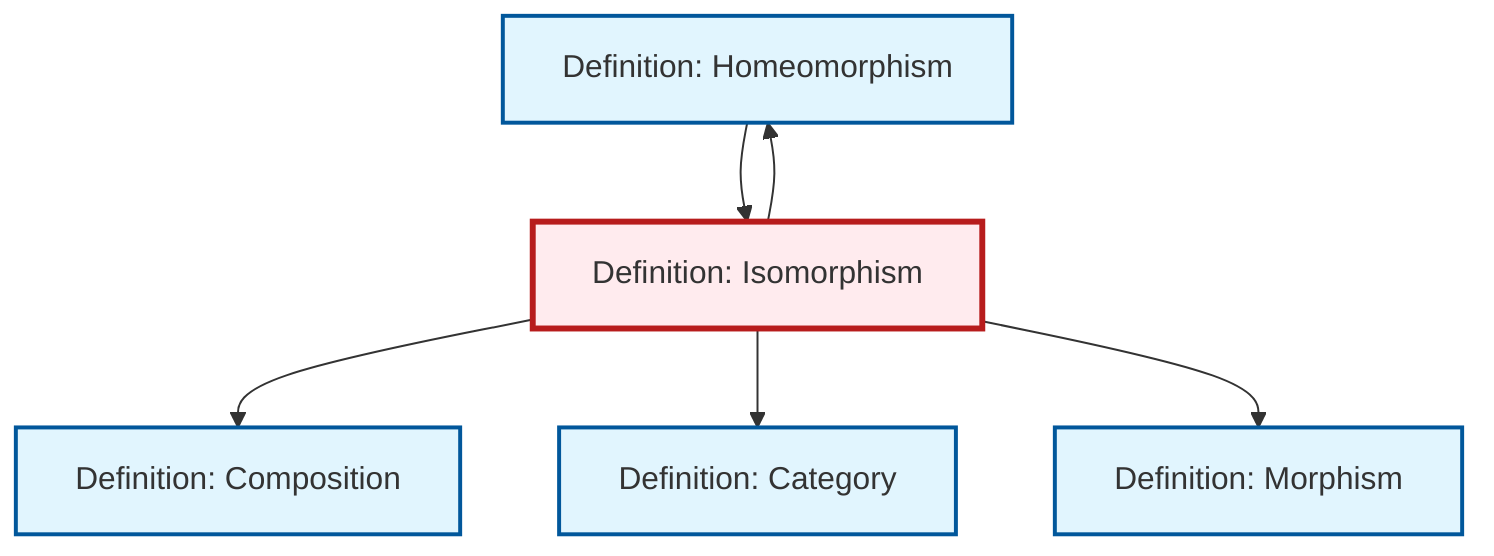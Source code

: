 graph TD
    classDef definition fill:#e1f5fe,stroke:#01579b,stroke-width:2px
    classDef theorem fill:#f3e5f5,stroke:#4a148c,stroke-width:2px
    classDef axiom fill:#fff3e0,stroke:#e65100,stroke-width:2px
    classDef example fill:#e8f5e9,stroke:#1b5e20,stroke-width:2px
    classDef current fill:#ffebee,stroke:#b71c1c,stroke-width:3px
    def-category["Definition: Category"]:::definition
    def-composition["Definition: Composition"]:::definition
    def-homeomorphism["Definition: Homeomorphism"]:::definition
    def-isomorphism["Definition: Isomorphism"]:::definition
    def-morphism["Definition: Morphism"]:::definition
    def-isomorphism --> def-homeomorphism
    def-isomorphism --> def-composition
    def-homeomorphism --> def-isomorphism
    def-isomorphism --> def-category
    def-isomorphism --> def-morphism
    class def-isomorphism current